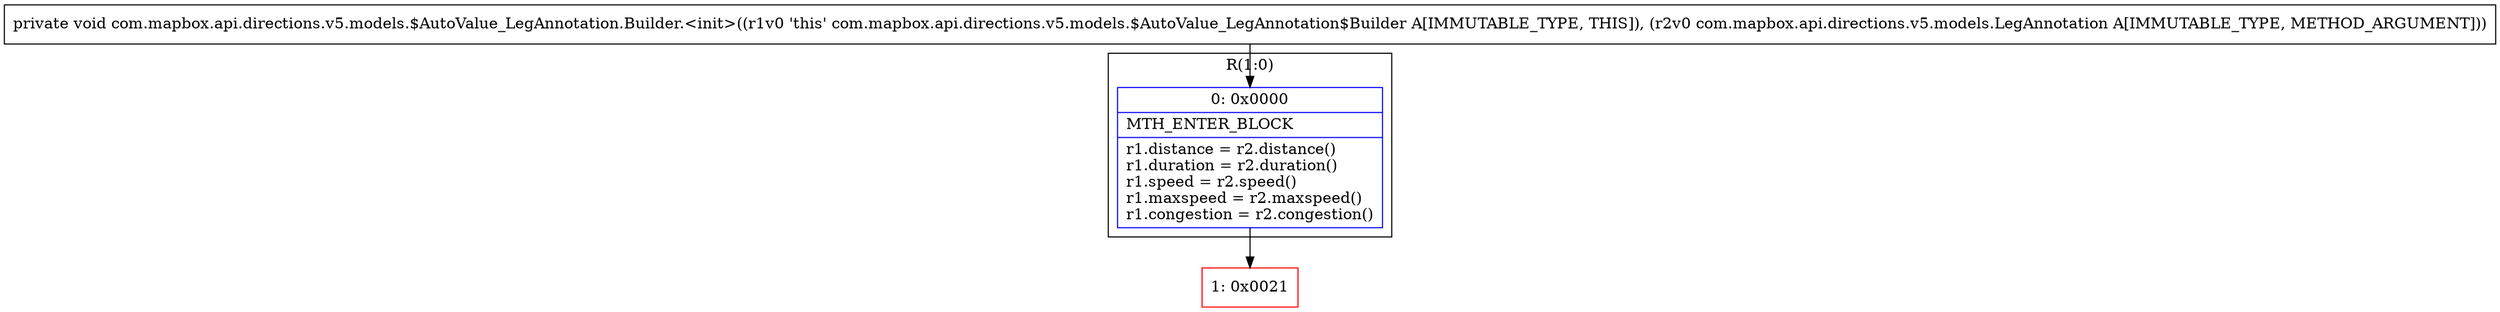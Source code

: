 digraph "CFG forcom.mapbox.api.directions.v5.models.$AutoValue_LegAnnotation.Builder.\<init\>(Lcom\/mapbox\/api\/directions\/v5\/models\/LegAnnotation;)V" {
subgraph cluster_Region_427588825 {
label = "R(1:0)";
node [shape=record,color=blue];
Node_0 [shape=record,label="{0\:\ 0x0000|MTH_ENTER_BLOCK\l|r1.distance = r2.distance()\lr1.duration = r2.duration()\lr1.speed = r2.speed()\lr1.maxspeed = r2.maxspeed()\lr1.congestion = r2.congestion()\l}"];
}
Node_1 [shape=record,color=red,label="{1\:\ 0x0021}"];
MethodNode[shape=record,label="{private void com.mapbox.api.directions.v5.models.$AutoValue_LegAnnotation.Builder.\<init\>((r1v0 'this' com.mapbox.api.directions.v5.models.$AutoValue_LegAnnotation$Builder A[IMMUTABLE_TYPE, THIS]), (r2v0 com.mapbox.api.directions.v5.models.LegAnnotation A[IMMUTABLE_TYPE, METHOD_ARGUMENT])) }"];
MethodNode -> Node_0;
Node_0 -> Node_1;
}

